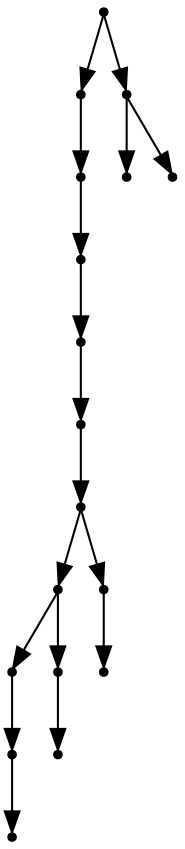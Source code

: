 digraph {
  17 [shape=point];
  13 [shape=point];
  12 [shape=point];
  11 [shape=point];
  10 [shape=point];
  9 [shape=point];
  8 [shape=point];
  5 [shape=point];
  2 [shape=point];
  1 [shape=point];
  0 [shape=point];
  4 [shape=point];
  3 [shape=point];
  7 [shape=point];
  6 [shape=point];
  16 [shape=point];
  14 [shape=point];
  15 [shape=point];
17 -> 13;
13 -> 12;
12 -> 11;
11 -> 10;
10 -> 9;
9 -> 8;
8 -> 5;
5 -> 2;
2 -> 1;
1 -> 0;
5 -> 4;
4 -> 3;
8 -> 7;
7 -> 6;
17 -> 16;
16 -> 14;
16 -> 15;
}
